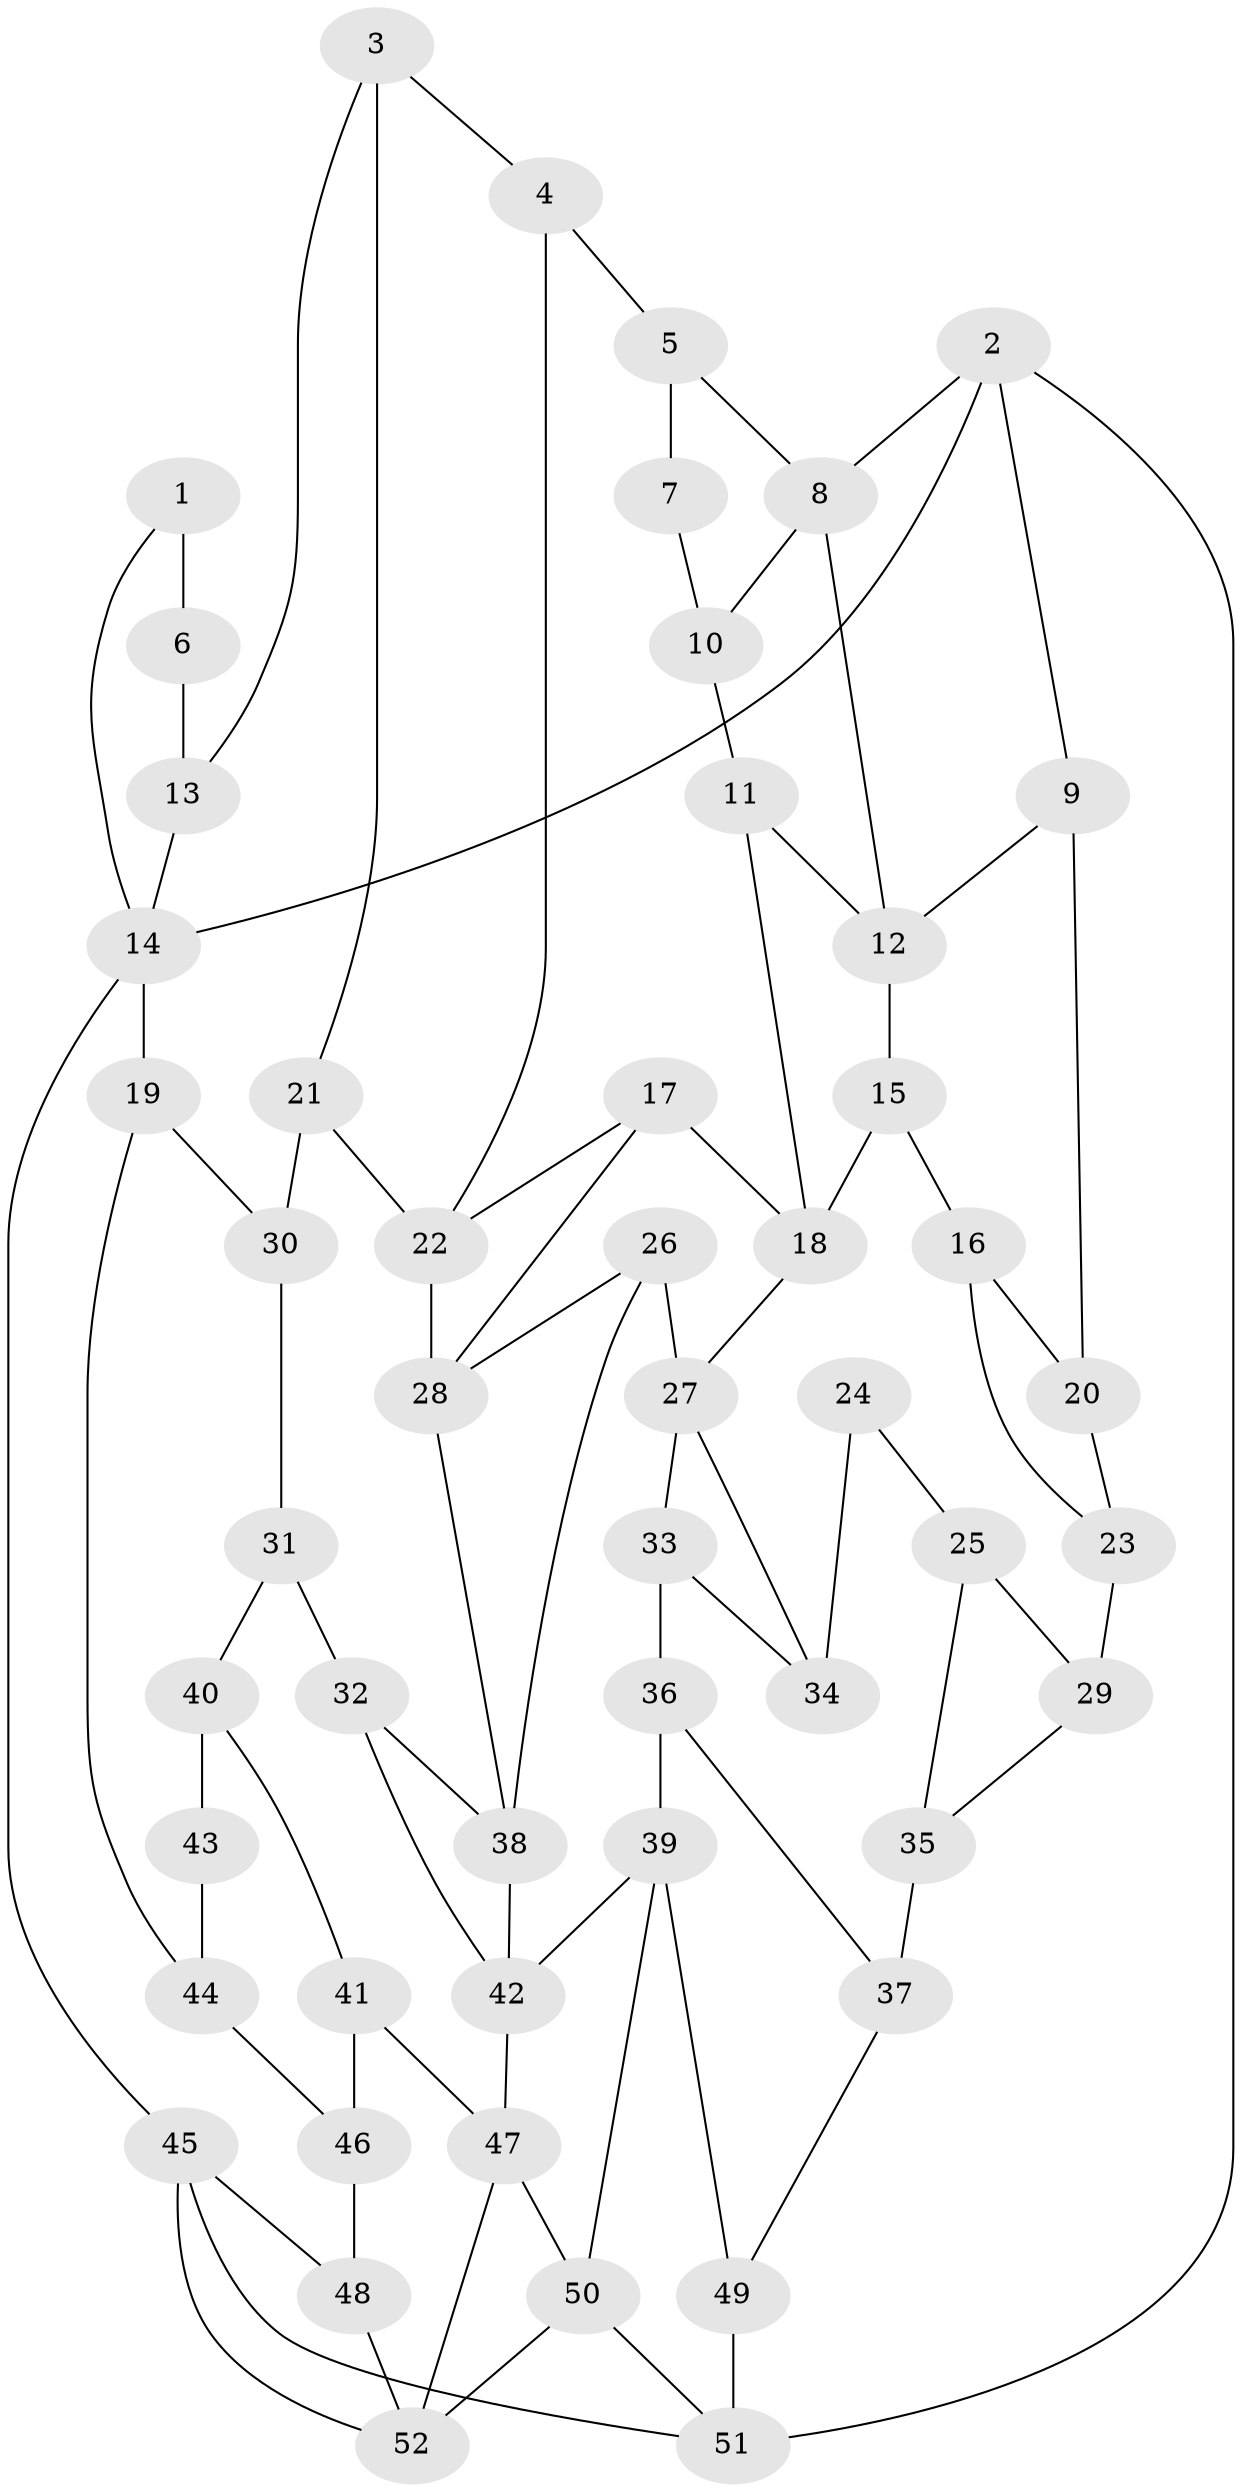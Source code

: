 // original degree distribution, {3: 0.023255813953488372, 5: 0.5116279069767442, 6: 0.22093023255813954, 4: 0.2441860465116279}
// Generated by graph-tools (version 1.1) at 2025/38/03/04/25 23:38:31]
// undirected, 52 vertices, 84 edges
graph export_dot {
  node [color=gray90,style=filled];
  1;
  2;
  3;
  4;
  5;
  6;
  7;
  8;
  9;
  10;
  11;
  12;
  13;
  14;
  15;
  16;
  17;
  18;
  19;
  20;
  21;
  22;
  23;
  24;
  25;
  26;
  27;
  28;
  29;
  30;
  31;
  32;
  33;
  34;
  35;
  36;
  37;
  38;
  39;
  40;
  41;
  42;
  43;
  44;
  45;
  46;
  47;
  48;
  49;
  50;
  51;
  52;
  1 -- 6 [weight=2.0];
  1 -- 14 [weight=1.0];
  2 -- 8 [weight=1.0];
  2 -- 9 [weight=1.0];
  2 -- 14 [weight=1.0];
  2 -- 51 [weight=1.0];
  3 -- 4 [weight=1.0];
  3 -- 13 [weight=1.0];
  3 -- 21 [weight=1.0];
  4 -- 5 [weight=1.0];
  4 -- 22 [weight=1.0];
  5 -- 7 [weight=1.0];
  5 -- 8 [weight=1.0];
  6 -- 13 [weight=2.0];
  7 -- 10 [weight=2.0];
  8 -- 10 [weight=1.0];
  8 -- 12 [weight=1.0];
  9 -- 12 [weight=1.0];
  9 -- 20 [weight=2.0];
  10 -- 11 [weight=1.0];
  11 -- 12 [weight=1.0];
  11 -- 18 [weight=1.0];
  12 -- 15 [weight=1.0];
  13 -- 14 [weight=1.0];
  14 -- 19 [weight=1.0];
  14 -- 45 [weight=1.0];
  15 -- 16 [weight=1.0];
  15 -- 18 [weight=1.0];
  16 -- 20 [weight=1.0];
  16 -- 23 [weight=1.0];
  17 -- 18 [weight=1.0];
  17 -- 22 [weight=1.0];
  17 -- 28 [weight=1.0];
  18 -- 27 [weight=1.0];
  19 -- 30 [weight=1.0];
  19 -- 44 [weight=1.0];
  20 -- 23 [weight=1.0];
  21 -- 22 [weight=1.0];
  21 -- 30 [weight=2.0];
  22 -- 28 [weight=1.0];
  23 -- 29 [weight=2.0];
  24 -- 25 [weight=1.0];
  24 -- 34 [weight=2.0];
  25 -- 29 [weight=1.0];
  25 -- 35 [weight=1.0];
  26 -- 27 [weight=1.0];
  26 -- 28 [weight=1.0];
  26 -- 38 [weight=1.0];
  27 -- 33 [weight=1.0];
  27 -- 34 [weight=1.0];
  28 -- 38 [weight=1.0];
  29 -- 35 [weight=1.0];
  30 -- 31 [weight=1.0];
  31 -- 32 [weight=1.0];
  31 -- 40 [weight=1.0];
  32 -- 38 [weight=1.0];
  32 -- 42 [weight=1.0];
  33 -- 34 [weight=1.0];
  33 -- 36 [weight=1.0];
  35 -- 37 [weight=2.0];
  36 -- 37 [weight=1.0];
  36 -- 39 [weight=1.0];
  37 -- 49 [weight=1.0];
  38 -- 42 [weight=1.0];
  39 -- 42 [weight=1.0];
  39 -- 49 [weight=1.0];
  39 -- 50 [weight=1.0];
  40 -- 41 [weight=1.0];
  40 -- 43 [weight=2.0];
  41 -- 46 [weight=1.0];
  41 -- 47 [weight=1.0];
  42 -- 47 [weight=1.0];
  43 -- 44 [weight=2.0];
  44 -- 46 [weight=1.0];
  45 -- 48 [weight=1.0];
  45 -- 51 [weight=1.0];
  45 -- 52 [weight=1.0];
  46 -- 48 [weight=2.0];
  47 -- 50 [weight=1.0];
  47 -- 52 [weight=1.0];
  48 -- 52 [weight=1.0];
  49 -- 51 [weight=2.0];
  50 -- 51 [weight=1.0];
  50 -- 52 [weight=1.0];
}
